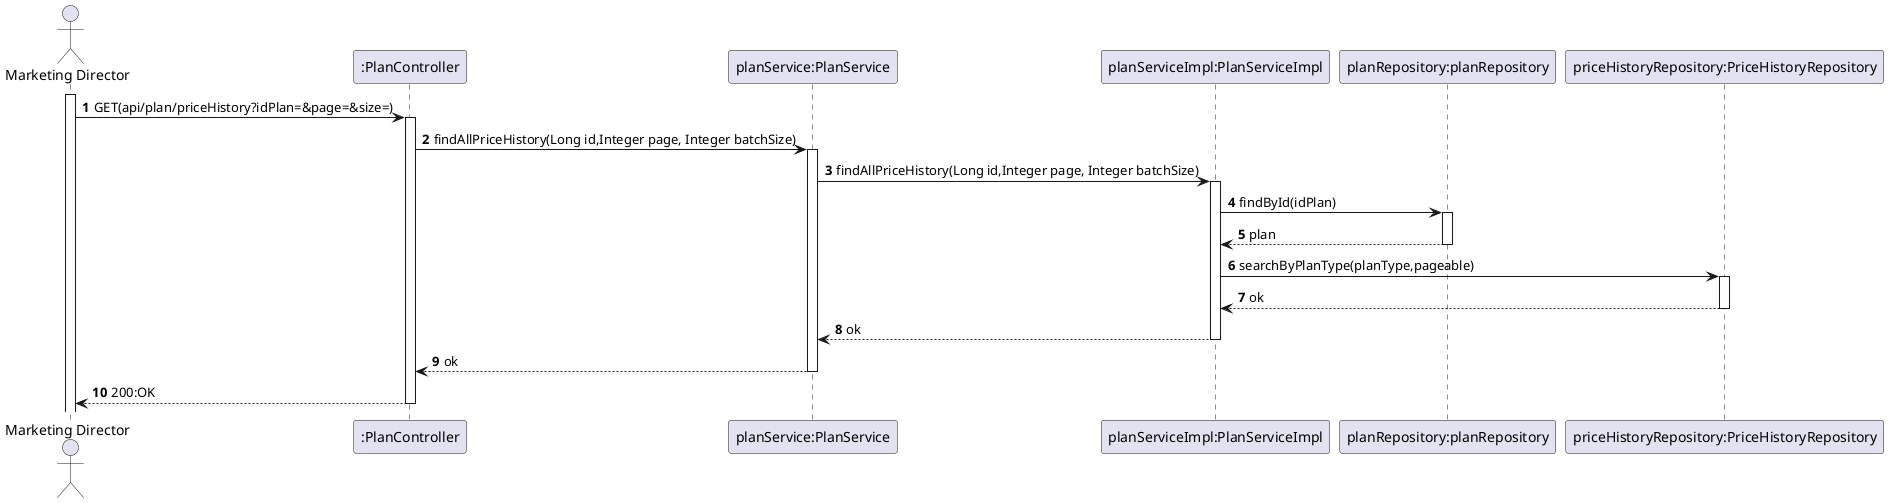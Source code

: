 @startuml
'https://plantuml.com/sequence-diagram
autoactivate on
autonumber

actor "Marketing Director" as MarketingDirector
participant ":PlanController" as Ctrl
participant "planService:PlanService" as Service
participant "planServiceImpl:PlanServiceImpl" as Impl
participant "planRepository:planRepository" as Repo
participant "priceHistoryRepository:PriceHistoryRepository" as RepoHistory

activate MarketingDirector

MarketingDirector -> Ctrl: GET(api/plan/priceHistory?idPlan=&page=&size=)
Ctrl -> Service: findAllPriceHistory(Long id,Integer page, Integer batchSize)
Service -> Impl: findAllPriceHistory(Long id,Integer page, Integer batchSize)
Impl -> Repo: findById(idPlan)
Repo --> Impl: plan
Impl -> RepoHistory: searchByPlanType(planType,pageable)
RepoHistory --> Impl: ok
Impl --> Service: ok
Service --> Ctrl: ok
Ctrl --> MarketingDirector: 200:OK

@enduml